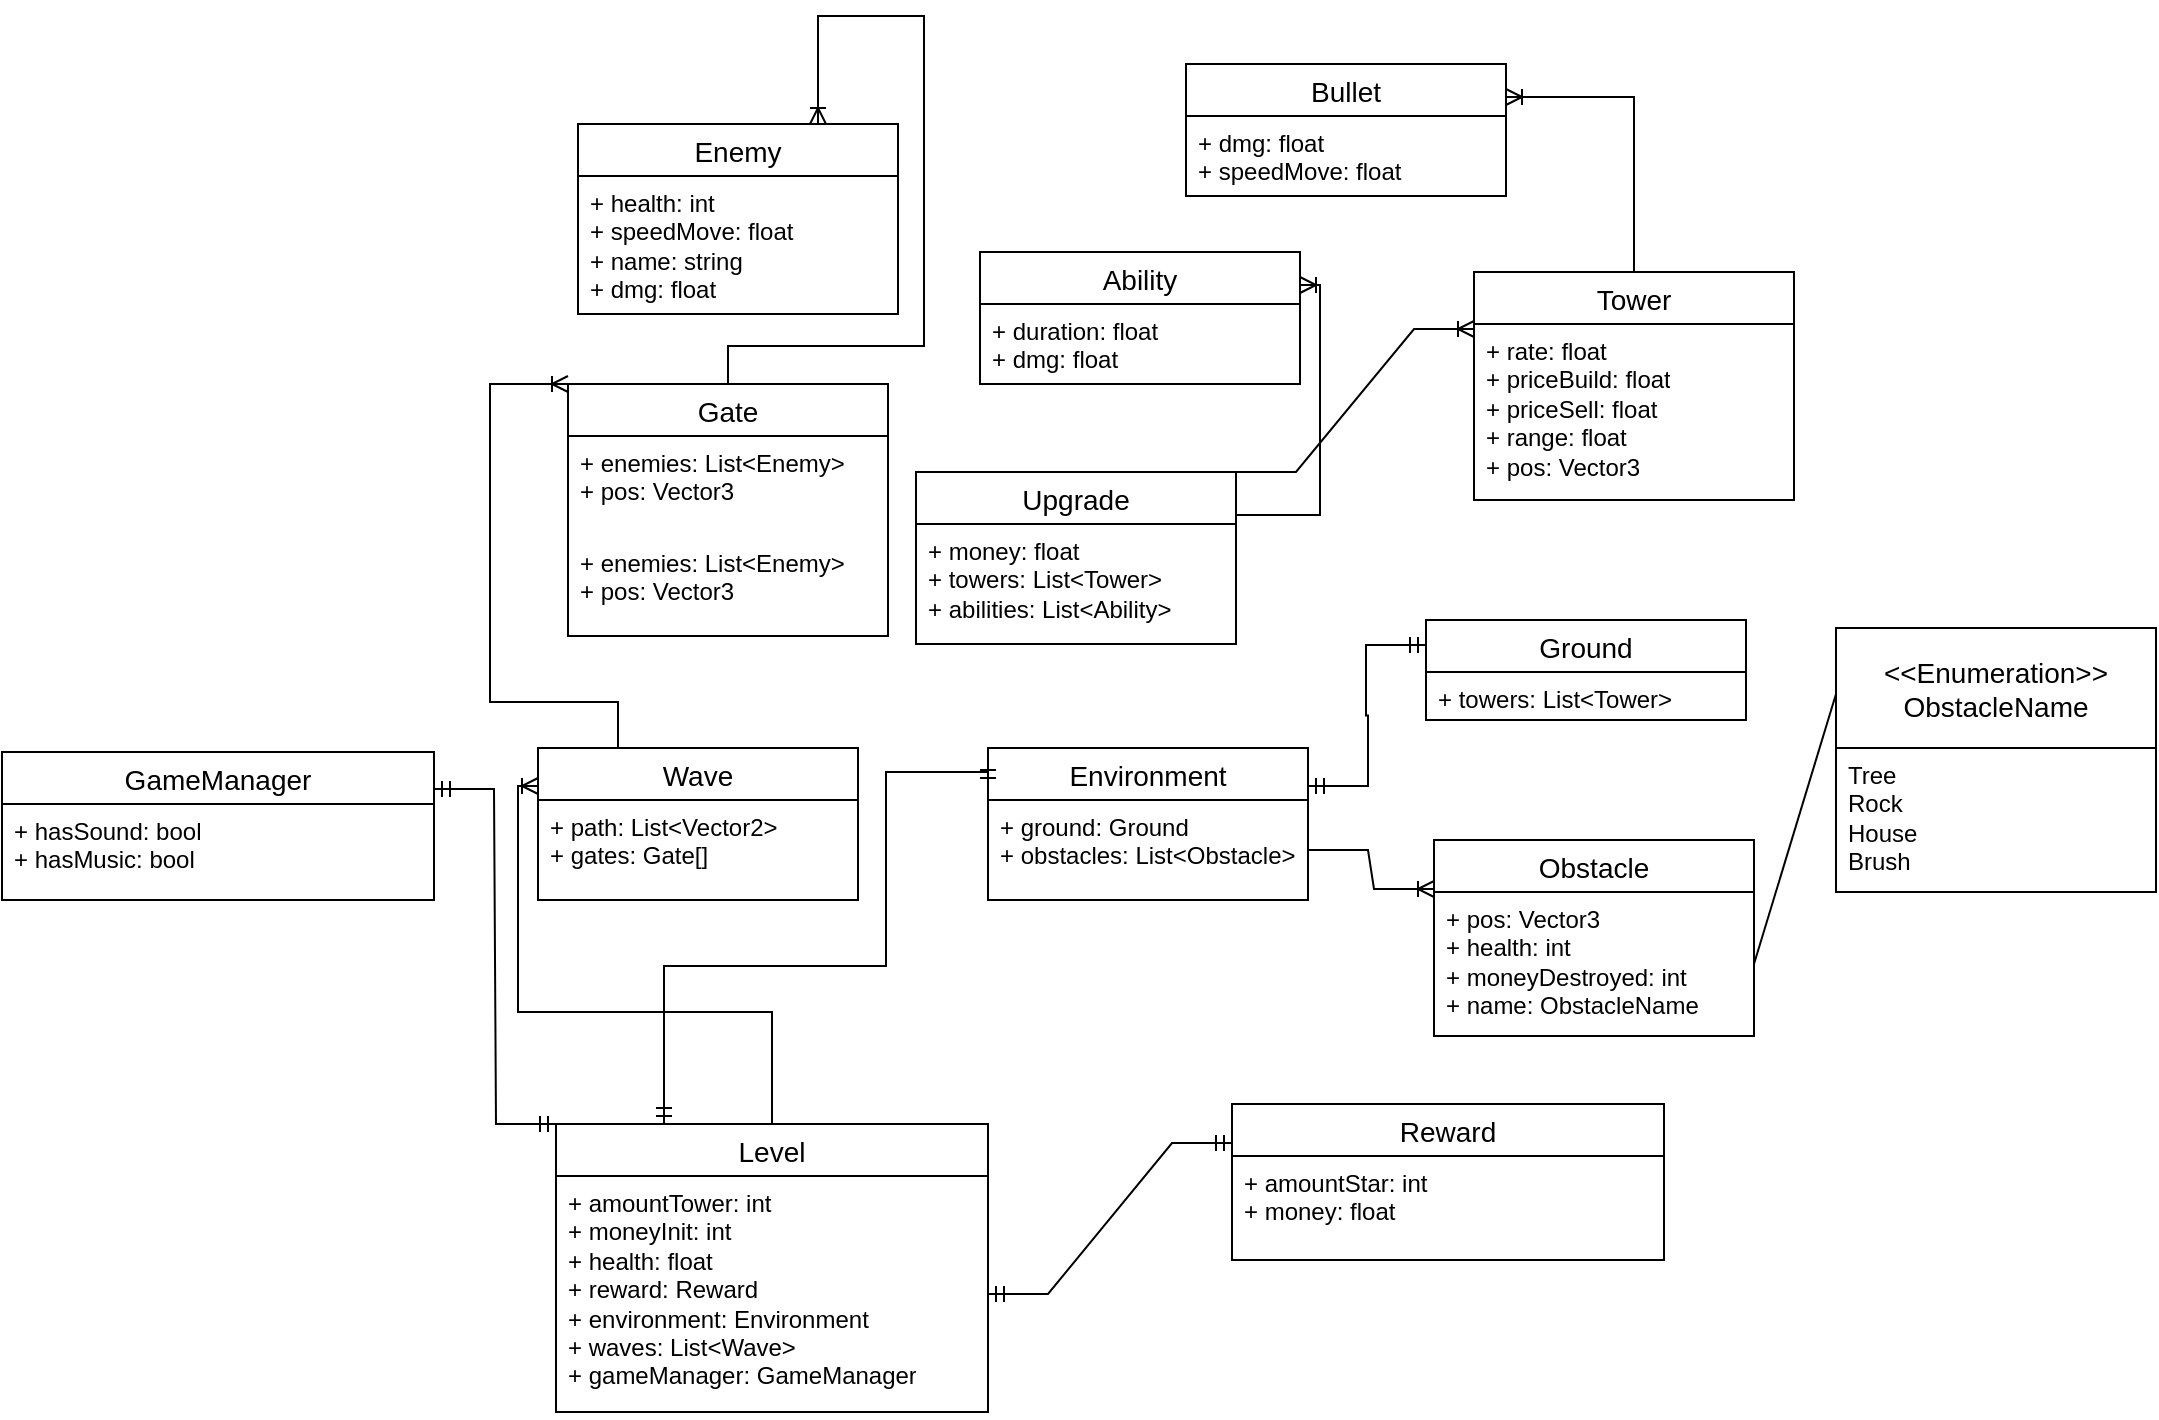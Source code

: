 <mxfile version="24.4.0" type="device">
  <diagram id="R2lEEEUBdFMjLlhIrx00" name="Page-1">
    <mxGraphModel dx="2243" dy="899" grid="0" gridSize="10" guides="1" tooltips="1" connect="1" arrows="1" fold="1" page="0" pageScale="1" pageWidth="850" pageHeight="1100" math="0" shadow="0" extFonts="Permanent Marker^https://fonts.googleapis.com/css?family=Permanent+Marker">
      <root>
        <mxCell id="0" />
        <mxCell id="1" parent="0" />
        <mxCell id="LwIgGkC34iZA9kXrPDGG-1" value="Tower" style="swimlane;fontStyle=0;childLayout=stackLayout;horizontal=1;startSize=26;horizontalStack=0;resizeParent=1;resizeParentMax=0;resizeLast=0;collapsible=1;marginBottom=0;align=center;fontSize=14;" parent="1" vertex="1">
          <mxGeometry x="403" y="328" width="160" height="114" as="geometry" />
        </mxCell>
        <mxCell id="LwIgGkC34iZA9kXrPDGG-4" value="+ rate: float&lt;div&gt;+ priceBuild: float&lt;/div&gt;&lt;div&gt;+ priceSell: float&lt;/div&gt;&lt;div&gt;+ range: float&lt;/div&gt;&lt;div&gt;+ pos: Vector3&lt;/div&gt;" style="text;strokeColor=none;fillColor=none;spacingLeft=4;spacingRight=4;overflow=hidden;rotatable=0;points=[[0,0.5],[1,0.5]];portConstraint=eastwest;fontSize=12;whiteSpace=wrap;html=1;" parent="LwIgGkC34iZA9kXrPDGG-1" vertex="1">
          <mxGeometry y="26" width="160" height="88" as="geometry" />
        </mxCell>
        <mxCell id="1PvnKiyRxnyRINmaI7Is-1" value="Bullet" style="swimlane;fontStyle=0;childLayout=stackLayout;horizontal=1;startSize=26;horizontalStack=0;resizeParent=1;resizeParentMax=0;resizeLast=0;collapsible=1;marginBottom=0;align=center;fontSize=14;" vertex="1" parent="1">
          <mxGeometry x="259" y="224" width="160" height="66" as="geometry" />
        </mxCell>
        <mxCell id="1PvnKiyRxnyRINmaI7Is-2" value="+ dmg: float&lt;div&gt;+ speedMove: float&lt;/div&gt;" style="text;strokeColor=none;fillColor=none;spacingLeft=4;spacingRight=4;overflow=hidden;rotatable=0;points=[[0,0.5],[1,0.5]];portConstraint=eastwest;fontSize=12;whiteSpace=wrap;html=1;" vertex="1" parent="1PvnKiyRxnyRINmaI7Is-1">
          <mxGeometry y="26" width="160" height="40" as="geometry" />
        </mxCell>
        <mxCell id="1PvnKiyRxnyRINmaI7Is-3" value="Ability" style="swimlane;fontStyle=0;childLayout=stackLayout;horizontal=1;startSize=26;horizontalStack=0;resizeParent=1;resizeParentMax=0;resizeLast=0;collapsible=1;marginBottom=0;align=center;fontSize=14;" vertex="1" parent="1">
          <mxGeometry x="156" y="318" width="160" height="66" as="geometry" />
        </mxCell>
        <mxCell id="1PvnKiyRxnyRINmaI7Is-4" value="+ duration: float&lt;div&gt;+ dmg: float&lt;/div&gt;" style="text;strokeColor=none;fillColor=none;spacingLeft=4;spacingRight=4;overflow=hidden;rotatable=0;points=[[0,0.5],[1,0.5]];portConstraint=eastwest;fontSize=12;whiteSpace=wrap;html=1;" vertex="1" parent="1PvnKiyRxnyRINmaI7Is-3">
          <mxGeometry y="26" width="160" height="40" as="geometry" />
        </mxCell>
        <mxCell id="1PvnKiyRxnyRINmaI7Is-5" value="Upgrade" style="swimlane;fontStyle=0;childLayout=stackLayout;horizontal=1;startSize=26;horizontalStack=0;resizeParent=1;resizeParentMax=0;resizeLast=0;collapsible=1;marginBottom=0;align=center;fontSize=14;" vertex="1" parent="1">
          <mxGeometry x="124" y="428" width="160" height="86" as="geometry" />
        </mxCell>
        <mxCell id="1PvnKiyRxnyRINmaI7Is-6" value="+ money: float&lt;div&gt;+ towers: List&amp;lt;Tower&amp;gt;&lt;/div&gt;&lt;div&gt;+ abilities: List&amp;lt;Ability&amp;gt;&lt;/div&gt;" style="text;strokeColor=none;fillColor=none;spacingLeft=4;spacingRight=4;overflow=hidden;rotatable=0;points=[[0,0.5],[1,0.5]];portConstraint=eastwest;fontSize=12;whiteSpace=wrap;html=1;" vertex="1" parent="1PvnKiyRxnyRINmaI7Is-5">
          <mxGeometry y="26" width="160" height="60" as="geometry" />
        </mxCell>
        <mxCell id="1PvnKiyRxnyRINmaI7Is-7" value="Ground" style="swimlane;fontStyle=0;childLayout=stackLayout;horizontal=1;startSize=26;horizontalStack=0;resizeParent=1;resizeParentMax=0;resizeLast=0;collapsible=1;marginBottom=0;align=center;fontSize=14;" vertex="1" parent="1">
          <mxGeometry x="379" y="502" width="160" height="50" as="geometry" />
        </mxCell>
        <mxCell id="1PvnKiyRxnyRINmaI7Is-8" value="+ towers: List&amp;lt;Tower&amp;gt;" style="text;strokeColor=none;fillColor=none;spacingLeft=4;spacingRight=4;overflow=hidden;rotatable=0;points=[[0,0.5],[1,0.5]];portConstraint=eastwest;fontSize=12;whiteSpace=wrap;html=1;" vertex="1" parent="1PvnKiyRxnyRINmaI7Is-7">
          <mxGeometry y="26" width="160" height="24" as="geometry" />
        </mxCell>
        <mxCell id="1PvnKiyRxnyRINmaI7Is-9" value="Environment" style="swimlane;fontStyle=0;childLayout=stackLayout;horizontal=1;startSize=26;horizontalStack=0;resizeParent=1;resizeParentMax=0;resizeLast=0;collapsible=1;marginBottom=0;align=center;fontSize=14;" vertex="1" parent="1">
          <mxGeometry x="160" y="566" width="160" height="76" as="geometry" />
        </mxCell>
        <mxCell id="1PvnKiyRxnyRINmaI7Is-10" value="+ ground: Ground&lt;div&gt;+ obstacles: List&amp;lt;Obstacle&amp;gt;&lt;/div&gt;" style="text;strokeColor=none;fillColor=none;spacingLeft=4;spacingRight=4;overflow=hidden;rotatable=0;points=[[0,0.5],[1,0.5]];portConstraint=eastwest;fontSize=12;whiteSpace=wrap;html=1;" vertex="1" parent="1PvnKiyRxnyRINmaI7Is-9">
          <mxGeometry y="26" width="160" height="50" as="geometry" />
        </mxCell>
        <mxCell id="1PvnKiyRxnyRINmaI7Is-11" value="Obstacle" style="swimlane;fontStyle=0;childLayout=stackLayout;horizontal=1;startSize=26;horizontalStack=0;resizeParent=1;resizeParentMax=0;resizeLast=0;collapsible=1;marginBottom=0;align=center;fontSize=14;" vertex="1" parent="1">
          <mxGeometry x="383" y="612" width="160" height="98" as="geometry" />
        </mxCell>
        <mxCell id="1PvnKiyRxnyRINmaI7Is-12" value="+ pos: Vector3&lt;div&gt;+ health: int&lt;/div&gt;&lt;div&gt;+ moneyDestroyed: int&lt;/div&gt;&lt;div&gt;+ name: ObstacleName&lt;/div&gt;" style="text;strokeColor=none;fillColor=none;spacingLeft=4;spacingRight=4;overflow=hidden;rotatable=0;points=[[0,0.5],[1,0.5]];portConstraint=eastwest;fontSize=12;whiteSpace=wrap;html=1;" vertex="1" parent="1PvnKiyRxnyRINmaI7Is-11">
          <mxGeometry y="26" width="160" height="72" as="geometry" />
        </mxCell>
        <mxCell id="1PvnKiyRxnyRINmaI7Is-13" value="&lt;&lt;Enumeration&gt;&gt;&#xa;ObstacleName" style="swimlane;fontStyle=0;childLayout=stackLayout;horizontal=1;startSize=60;horizontalStack=0;resizeParent=1;resizeParentMax=0;resizeLast=0;collapsible=1;marginBottom=0;align=center;fontSize=14;" vertex="1" parent="1">
          <mxGeometry x="584" y="506" width="160" height="132" as="geometry" />
        </mxCell>
        <mxCell id="1PvnKiyRxnyRINmaI7Is-14" value="Tree&lt;div&gt;Rock&lt;/div&gt;&lt;div&gt;House&lt;/div&gt;&lt;div&gt;Brush&lt;/div&gt;" style="text;strokeColor=none;fillColor=none;spacingLeft=4;spacingRight=4;overflow=hidden;rotatable=0;points=[[0,0.5],[1,0.5]];portConstraint=eastwest;fontSize=12;whiteSpace=wrap;html=1;" vertex="1" parent="1PvnKiyRxnyRINmaI7Is-13">
          <mxGeometry y="60" width="160" height="72" as="geometry" />
        </mxCell>
        <mxCell id="1PvnKiyRxnyRINmaI7Is-15" value="Level" style="swimlane;fontStyle=0;childLayout=stackLayout;horizontal=1;startSize=26;horizontalStack=0;resizeParent=1;resizeParentMax=0;resizeLast=0;collapsible=1;marginBottom=0;align=center;fontSize=14;" vertex="1" parent="1">
          <mxGeometry x="-56" y="754" width="216" height="144" as="geometry" />
        </mxCell>
        <mxCell id="1PvnKiyRxnyRINmaI7Is-16" value="+ amountTower: int&lt;div&gt;+ moneyInit: int&lt;/div&gt;&lt;div&gt;+ health: float&lt;/div&gt;&lt;div&gt;+ reward: Reward&lt;/div&gt;&lt;div&gt;+ environment: Environment&lt;/div&gt;&lt;div&gt;+ waves: List&amp;lt;Wave&amp;gt;&lt;/div&gt;&lt;div&gt;+ gameManager: GameManager&lt;/div&gt;" style="text;strokeColor=none;fillColor=none;spacingLeft=4;spacingRight=4;overflow=hidden;rotatable=0;points=[[0,0.5],[1,0.5]];portConstraint=eastwest;fontSize=12;whiteSpace=wrap;html=1;" vertex="1" parent="1PvnKiyRxnyRINmaI7Is-15">
          <mxGeometry y="26" width="216" height="118" as="geometry" />
        </mxCell>
        <mxCell id="1PvnKiyRxnyRINmaI7Is-17" value="GameManager" style="swimlane;fontStyle=0;childLayout=stackLayout;horizontal=1;startSize=26;horizontalStack=0;resizeParent=1;resizeParentMax=0;resizeLast=0;collapsible=1;marginBottom=0;align=center;fontSize=14;" vertex="1" parent="1">
          <mxGeometry x="-333" y="568" width="216" height="74" as="geometry" />
        </mxCell>
        <mxCell id="1PvnKiyRxnyRINmaI7Is-18" value="+ hasSound: bool&lt;div&gt;+ hasMusic: bool&lt;/div&gt;" style="text;strokeColor=none;fillColor=none;spacingLeft=4;spacingRight=4;overflow=hidden;rotatable=0;points=[[0,0.5],[1,0.5]];portConstraint=eastwest;fontSize=12;whiteSpace=wrap;html=1;" vertex="1" parent="1PvnKiyRxnyRINmaI7Is-17">
          <mxGeometry y="26" width="216" height="48" as="geometry" />
        </mxCell>
        <mxCell id="1PvnKiyRxnyRINmaI7Is-21" value="Reward" style="swimlane;fontStyle=0;childLayout=stackLayout;horizontal=1;startSize=26;horizontalStack=0;resizeParent=1;resizeParentMax=0;resizeLast=0;collapsible=1;marginBottom=0;align=center;fontSize=14;" vertex="1" parent="1">
          <mxGeometry x="282" y="744" width="216" height="78" as="geometry" />
        </mxCell>
        <mxCell id="1PvnKiyRxnyRINmaI7Is-22" value="+ amountStar: int&lt;div&gt;+ money: float&lt;/div&gt;" style="text;strokeColor=none;fillColor=none;spacingLeft=4;spacingRight=4;overflow=hidden;rotatable=0;points=[[0,0.5],[1,0.5]];portConstraint=eastwest;fontSize=12;whiteSpace=wrap;html=1;" vertex="1" parent="1PvnKiyRxnyRINmaI7Is-21">
          <mxGeometry y="26" width="216" height="52" as="geometry" />
        </mxCell>
        <mxCell id="1PvnKiyRxnyRINmaI7Is-23" value="Wave" style="swimlane;fontStyle=0;childLayout=stackLayout;horizontal=1;startSize=26;horizontalStack=0;resizeParent=1;resizeParentMax=0;resizeLast=0;collapsible=1;marginBottom=0;align=center;fontSize=14;" vertex="1" parent="1">
          <mxGeometry x="-65" y="566" width="160" height="76" as="geometry" />
        </mxCell>
        <mxCell id="1PvnKiyRxnyRINmaI7Is-24" value="+ path: List&amp;lt;Vector2&amp;gt;&lt;div&gt;+ gates: Gate[]&lt;/div&gt;" style="text;strokeColor=none;fillColor=none;spacingLeft=4;spacingRight=4;overflow=hidden;rotatable=0;points=[[0,0.5],[1,0.5]];portConstraint=eastwest;fontSize=12;whiteSpace=wrap;html=1;" vertex="1" parent="1PvnKiyRxnyRINmaI7Is-23">
          <mxGeometry y="26" width="160" height="50" as="geometry" />
        </mxCell>
        <mxCell id="1PvnKiyRxnyRINmaI7Is-25" value="Gate" style="swimlane;fontStyle=0;childLayout=stackLayout;horizontal=1;startSize=26;horizontalStack=0;resizeParent=1;resizeParentMax=0;resizeLast=0;collapsible=1;marginBottom=0;align=center;fontSize=14;" vertex="1" parent="1">
          <mxGeometry x="-50" y="384" width="160" height="126" as="geometry" />
        </mxCell>
        <mxCell id="1PvnKiyRxnyRINmaI7Is-35" value="+ enemies: List&amp;lt;Enemy&amp;gt;&lt;div&gt;+ pos: Vector3&lt;/div&gt;" style="text;strokeColor=none;fillColor=none;spacingLeft=4;spacingRight=4;overflow=hidden;rotatable=0;points=[[0,0.5],[1,0.5]];portConstraint=eastwest;fontSize=12;whiteSpace=wrap;html=1;" vertex="1" parent="1PvnKiyRxnyRINmaI7Is-25">
          <mxGeometry y="26" width="160" height="50" as="geometry" />
        </mxCell>
        <mxCell id="1PvnKiyRxnyRINmaI7Is-26" value="+ enemies: List&amp;lt;Enemy&amp;gt;&lt;div&gt;+ pos: Vector3&lt;/div&gt;" style="text;strokeColor=none;fillColor=none;spacingLeft=4;spacingRight=4;overflow=hidden;rotatable=0;points=[[0,0.5],[1,0.5]];portConstraint=eastwest;fontSize=12;whiteSpace=wrap;html=1;" vertex="1" parent="1PvnKiyRxnyRINmaI7Is-25">
          <mxGeometry y="76" width="160" height="50" as="geometry" />
        </mxCell>
        <mxCell id="1PvnKiyRxnyRINmaI7Is-27" value="Enemy" style="swimlane;fontStyle=0;childLayout=stackLayout;horizontal=1;startSize=26;horizontalStack=0;resizeParent=1;resizeParentMax=0;resizeLast=0;collapsible=1;marginBottom=0;align=center;fontSize=14;" vertex="1" parent="1">
          <mxGeometry x="-45" y="254" width="160" height="95" as="geometry" />
        </mxCell>
        <mxCell id="1PvnKiyRxnyRINmaI7Is-28" value="+ health: int&lt;div&gt;+ speedMove: float&lt;/div&gt;&lt;div&gt;+ name: string&lt;/div&gt;&lt;div&gt;+ dmg: float&lt;/div&gt;" style="text;strokeColor=none;fillColor=none;spacingLeft=4;spacingRight=4;overflow=hidden;rotatable=0;points=[[0,0.5],[1,0.5]];portConstraint=eastwest;fontSize=12;whiteSpace=wrap;html=1;" vertex="1" parent="1PvnKiyRxnyRINmaI7Is-27">
          <mxGeometry y="26" width="160" height="69" as="geometry" />
        </mxCell>
        <mxCell id="1PvnKiyRxnyRINmaI7Is-29" value="" style="edgeStyle=entityRelationEdgeStyle;fontSize=12;html=1;endArrow=ERoneToMany;rounded=0;exitX=1;exitY=0.5;exitDx=0;exitDy=0;entryX=0;entryY=0.25;entryDx=0;entryDy=0;" edge="1" parent="1" source="1PvnKiyRxnyRINmaI7Is-10" target="1PvnKiyRxnyRINmaI7Is-11">
          <mxGeometry width="100" height="100" relative="1" as="geometry">
            <mxPoint x="343" y="615" as="sourcePoint" />
            <mxPoint x="443" y="515" as="targetPoint" />
          </mxGeometry>
        </mxCell>
        <mxCell id="1PvnKiyRxnyRINmaI7Is-30" value="" style="edgeStyle=entityRelationEdgeStyle;fontSize=12;html=1;endArrow=ERmandOne;startArrow=ERmandOne;rounded=0;entryX=0;entryY=0.25;entryDx=0;entryDy=0;exitX=1;exitY=0.25;exitDx=0;exitDy=0;" edge="1" parent="1" source="1PvnKiyRxnyRINmaI7Is-9" target="1PvnKiyRxnyRINmaI7Is-7">
          <mxGeometry width="100" height="100" relative="1" as="geometry">
            <mxPoint x="230" y="650" as="sourcePoint" />
            <mxPoint x="330" y="550" as="targetPoint" />
          </mxGeometry>
        </mxCell>
        <mxCell id="1PvnKiyRxnyRINmaI7Is-31" value="" style="edgeStyle=orthogonalEdgeStyle;fontSize=12;html=1;endArrow=ERmandOne;startArrow=ERmandOne;rounded=0;exitX=0.25;exitY=0;exitDx=0;exitDy=0;entryX=0;entryY=0.25;entryDx=0;entryDy=0;" edge="1" parent="1" source="1PvnKiyRxnyRINmaI7Is-15" target="1PvnKiyRxnyRINmaI7Is-9">
          <mxGeometry width="100" height="100" relative="1" as="geometry">
            <mxPoint x="230" y="650" as="sourcePoint" />
            <mxPoint x="330" y="550" as="targetPoint" />
            <Array as="points">
              <mxPoint x="-2" y="675" />
              <mxPoint x="109" y="675" />
              <mxPoint x="109" y="578" />
            </Array>
          </mxGeometry>
        </mxCell>
        <mxCell id="1PvnKiyRxnyRINmaI7Is-32" value="" style="edgeStyle=entityRelationEdgeStyle;fontSize=12;html=1;endArrow=ERmandOne;startArrow=ERmandOne;rounded=0;exitX=1;exitY=0.25;exitDx=0;exitDy=0;entryX=0;entryY=0;entryDx=0;entryDy=0;" edge="1" parent="1" source="1PvnKiyRxnyRINmaI7Is-17" target="1PvnKiyRxnyRINmaI7Is-15">
          <mxGeometry width="100" height="100" relative="1" as="geometry">
            <mxPoint x="67" y="667" as="sourcePoint" />
            <mxPoint x="167" y="567" as="targetPoint" />
          </mxGeometry>
        </mxCell>
        <mxCell id="1PvnKiyRxnyRINmaI7Is-33" value="" style="edgeStyle=orthogonalEdgeStyle;fontSize=12;html=1;endArrow=ERoneToMany;rounded=0;exitX=0.5;exitY=0;exitDx=0;exitDy=0;entryX=0;entryY=0.25;entryDx=0;entryDy=0;" edge="1" parent="1" source="1PvnKiyRxnyRINmaI7Is-15" target="1PvnKiyRxnyRINmaI7Is-23">
          <mxGeometry width="100" height="100" relative="1" as="geometry">
            <mxPoint x="67" y="667" as="sourcePoint" />
            <mxPoint x="167" y="567" as="targetPoint" />
          </mxGeometry>
        </mxCell>
        <mxCell id="1PvnKiyRxnyRINmaI7Is-37" value="" style="edgeStyle=orthogonalEdgeStyle;fontSize=12;html=1;endArrow=ERoneToMany;rounded=0;entryX=0.75;entryY=0;entryDx=0;entryDy=0;exitX=0.5;exitY=0;exitDx=0;exitDy=0;" edge="1" parent="1" source="1PvnKiyRxnyRINmaI7Is-25" target="1PvnKiyRxnyRINmaI7Is-27">
          <mxGeometry width="100" height="100" relative="1" as="geometry">
            <mxPoint x="-36" y="512" as="sourcePoint" />
            <mxPoint x="64" y="412" as="targetPoint" />
            <Array as="points">
              <mxPoint x="30" y="365" />
              <mxPoint x="128" y="365" />
              <mxPoint x="128" y="200" />
              <mxPoint x="75" y="200" />
            </Array>
          </mxGeometry>
        </mxCell>
        <mxCell id="1PvnKiyRxnyRINmaI7Is-39" value="" style="edgeStyle=orthogonalEdgeStyle;fontSize=12;html=1;endArrow=ERoneToMany;rounded=0;entryX=1;entryY=0.25;entryDx=0;entryDy=0;exitX=1;exitY=0.25;exitDx=0;exitDy=0;" edge="1" parent="1" source="1PvnKiyRxnyRINmaI7Is-5" target="1PvnKiyRxnyRINmaI7Is-3">
          <mxGeometry width="100" height="100" relative="1" as="geometry">
            <mxPoint x="219" y="595" as="sourcePoint" />
            <mxPoint x="319" y="495" as="targetPoint" />
          </mxGeometry>
        </mxCell>
        <mxCell id="1PvnKiyRxnyRINmaI7Is-40" value="" style="edgeStyle=entityRelationEdgeStyle;fontSize=12;html=1;endArrow=ERoneToMany;rounded=0;entryX=0;entryY=0.25;entryDx=0;entryDy=0;exitX=1;exitY=0;exitDx=0;exitDy=0;" edge="1" parent="1" source="1PvnKiyRxnyRINmaI7Is-5" target="LwIgGkC34iZA9kXrPDGG-1">
          <mxGeometry width="100" height="100" relative="1" as="geometry">
            <mxPoint x="219" y="595" as="sourcePoint" />
            <mxPoint x="319" y="495" as="targetPoint" />
          </mxGeometry>
        </mxCell>
        <mxCell id="1PvnKiyRxnyRINmaI7Is-41" value="" style="edgeStyle=orthogonalEdgeStyle;fontSize=12;html=1;endArrow=ERoneToMany;rounded=0;entryX=1;entryY=0.25;entryDx=0;entryDy=0;exitX=0.5;exitY=0;exitDx=0;exitDy=0;" edge="1" parent="1" source="LwIgGkC34iZA9kXrPDGG-1" target="1PvnKiyRxnyRINmaI7Is-1">
          <mxGeometry width="100" height="100" relative="1" as="geometry">
            <mxPoint x="416" y="423" as="sourcePoint" />
            <mxPoint x="516" y="323" as="targetPoint" />
          </mxGeometry>
        </mxCell>
        <mxCell id="1PvnKiyRxnyRINmaI7Is-42" value="" style="endArrow=none;html=1;rounded=0;entryX=0;entryY=0.25;entryDx=0;entryDy=0;exitX=1;exitY=0.5;exitDx=0;exitDy=0;" edge="1" parent="1" source="1PvnKiyRxnyRINmaI7Is-12" target="1PvnKiyRxnyRINmaI7Is-13">
          <mxGeometry relative="1" as="geometry">
            <mxPoint x="386" y="498" as="sourcePoint" />
            <mxPoint x="546" y="498" as="targetPoint" />
          </mxGeometry>
        </mxCell>
        <mxCell id="1PvnKiyRxnyRINmaI7Is-45" value="" style="edgeStyle=entityRelationEdgeStyle;fontSize=12;html=1;endArrow=ERmandOne;startArrow=ERmandOne;rounded=0;exitX=1;exitY=0.5;exitDx=0;exitDy=0;entryX=0;entryY=0.25;entryDx=0;entryDy=0;" edge="1" parent="1" source="1PvnKiyRxnyRINmaI7Is-16" target="1PvnKiyRxnyRINmaI7Is-21">
          <mxGeometry width="100" height="100" relative="1" as="geometry">
            <mxPoint x="241" y="669" as="sourcePoint" />
            <mxPoint x="341" y="569" as="targetPoint" />
          </mxGeometry>
        </mxCell>
        <mxCell id="1PvnKiyRxnyRINmaI7Is-46" value="" style="edgeStyle=orthogonalEdgeStyle;fontSize=12;html=1;endArrow=ERoneToMany;rounded=0;exitX=0.25;exitY=0;exitDx=0;exitDy=0;entryX=0;entryY=0;entryDx=0;entryDy=0;" edge="1" parent="1" source="1PvnKiyRxnyRINmaI7Is-23" target="1PvnKiyRxnyRINmaI7Is-25">
          <mxGeometry width="100" height="100" relative="1" as="geometry">
            <mxPoint x="88" y="539" as="sourcePoint" />
            <mxPoint x="188" y="439" as="targetPoint" />
            <Array as="points">
              <mxPoint x="-25" y="543" />
              <mxPoint x="-89" y="543" />
              <mxPoint x="-89" y="384" />
              <mxPoint x="-65" y="384" />
            </Array>
          </mxGeometry>
        </mxCell>
      </root>
    </mxGraphModel>
  </diagram>
</mxfile>
